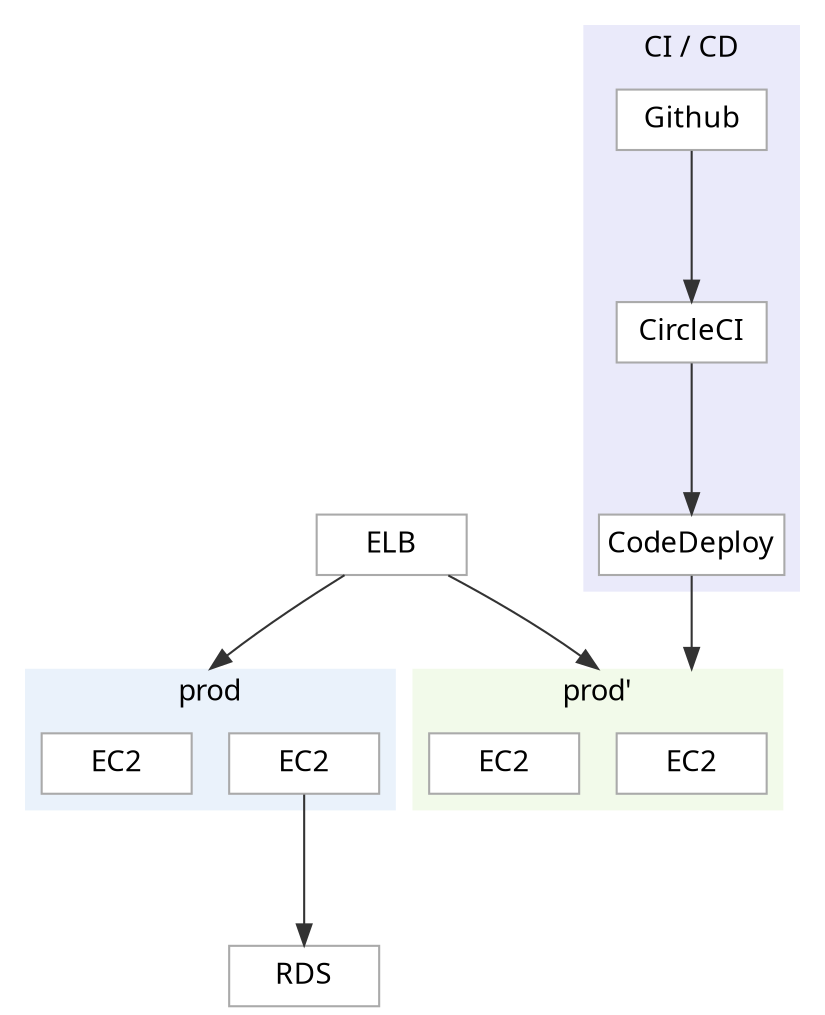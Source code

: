 digraph G {
    edge [minlen=2 color="#333333"]
    graph [rankdir=TD compound=true fontname="Source Code Pro Light" splines=true dpi=144]
	node [
		shape=box width=1 height=.4 margin=0.05 fontname="Source Code Pro Light"
		fillcolor="#ffffff" color="#aaaaaa" style="filled,solid"]

  subgraph cluster_0 {
    graph [color="#86acd3" style="filled,solid" penwidth=0 fillcolor="#eaf2fb"]
    
    a0 [label="EC2"] a1 [label="EC2"]
    label = "prod";
  }

  subgraph cluster_1 {
    graph [color="#86acd3" style="filled,solid" penwidth=0 fillcolor="#f2faea"]
    b0 [label="EC2"] b1 [label="EC2"] [constraint=false];
    label = "prod'";
  }

  subgraph cluster_2 {
    graph [style="filled,solid" penwidth=0 fillcolor="#eaeafa"]
    Github -> CircleCI -> CodeDeploy;
    label = "CI / CD";
  }
  
  CodeDeploy -> b0 [lhead=cluster_1];

  ELB -> a1 [lhead=cluster_0];
  ELB -> b0 [lhead=cluster_1];

  a0 -> RDS;
}
